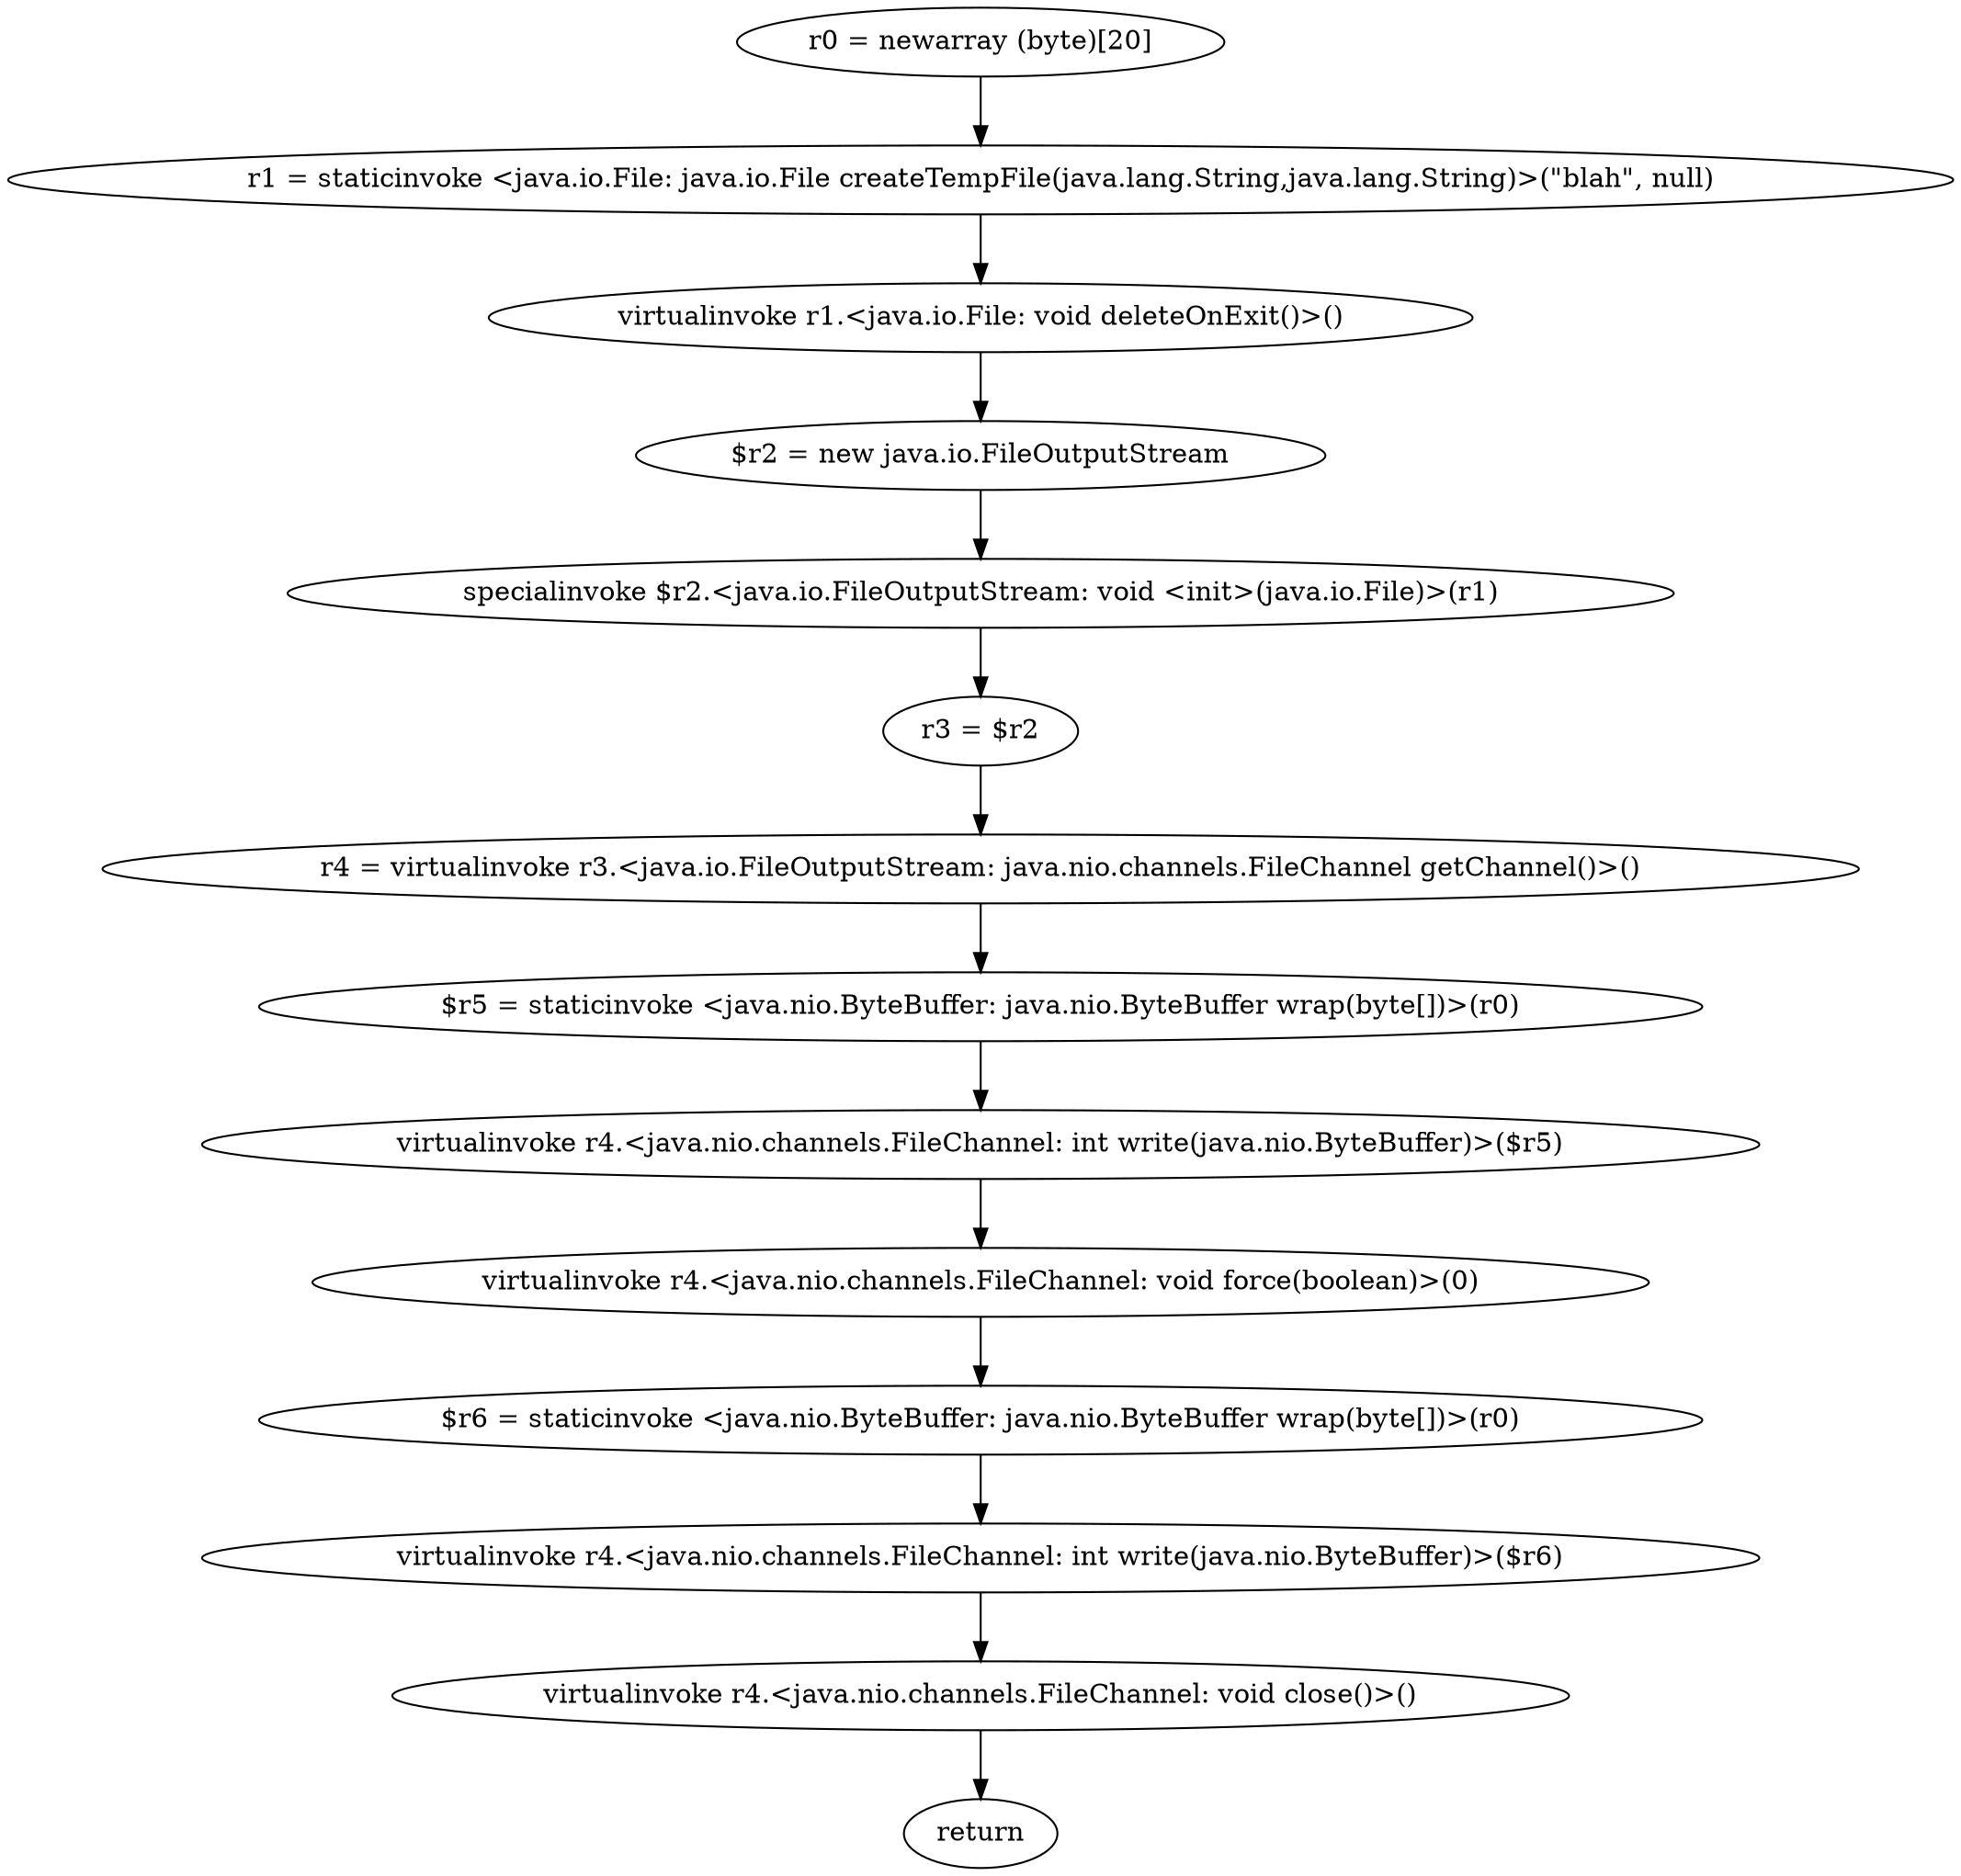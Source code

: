 digraph "unitGraph" {
    "r0 = newarray (byte)[20]"
    "r1 = staticinvoke <java.io.File: java.io.File createTempFile(java.lang.String,java.lang.String)>(\"blah\", null)"
    "virtualinvoke r1.<java.io.File: void deleteOnExit()>()"
    "$r2 = new java.io.FileOutputStream"
    "specialinvoke $r2.<java.io.FileOutputStream: void <init>(java.io.File)>(r1)"
    "r3 = $r2"
    "r4 = virtualinvoke r3.<java.io.FileOutputStream: java.nio.channels.FileChannel getChannel()>()"
    "$r5 = staticinvoke <java.nio.ByteBuffer: java.nio.ByteBuffer wrap(byte[])>(r0)"
    "virtualinvoke r4.<java.nio.channels.FileChannel: int write(java.nio.ByteBuffer)>($r5)"
    "virtualinvoke r4.<java.nio.channels.FileChannel: void force(boolean)>(0)"
    "$r6 = staticinvoke <java.nio.ByteBuffer: java.nio.ByteBuffer wrap(byte[])>(r0)"
    "virtualinvoke r4.<java.nio.channels.FileChannel: int write(java.nio.ByteBuffer)>($r6)"
    "virtualinvoke r4.<java.nio.channels.FileChannel: void close()>()"
    "return"
    "r0 = newarray (byte)[20]"->"r1 = staticinvoke <java.io.File: java.io.File createTempFile(java.lang.String,java.lang.String)>(\"blah\", null)";
    "r1 = staticinvoke <java.io.File: java.io.File createTempFile(java.lang.String,java.lang.String)>(\"blah\", null)"->"virtualinvoke r1.<java.io.File: void deleteOnExit()>()";
    "virtualinvoke r1.<java.io.File: void deleteOnExit()>()"->"$r2 = new java.io.FileOutputStream";
    "$r2 = new java.io.FileOutputStream"->"specialinvoke $r2.<java.io.FileOutputStream: void <init>(java.io.File)>(r1)";
    "specialinvoke $r2.<java.io.FileOutputStream: void <init>(java.io.File)>(r1)"->"r3 = $r2";
    "r3 = $r2"->"r4 = virtualinvoke r3.<java.io.FileOutputStream: java.nio.channels.FileChannel getChannel()>()";
    "r4 = virtualinvoke r3.<java.io.FileOutputStream: java.nio.channels.FileChannel getChannel()>()"->"$r5 = staticinvoke <java.nio.ByteBuffer: java.nio.ByteBuffer wrap(byte[])>(r0)";
    "$r5 = staticinvoke <java.nio.ByteBuffer: java.nio.ByteBuffer wrap(byte[])>(r0)"->"virtualinvoke r4.<java.nio.channels.FileChannel: int write(java.nio.ByteBuffer)>($r5)";
    "virtualinvoke r4.<java.nio.channels.FileChannel: int write(java.nio.ByteBuffer)>($r5)"->"virtualinvoke r4.<java.nio.channels.FileChannel: void force(boolean)>(0)";
    "virtualinvoke r4.<java.nio.channels.FileChannel: void force(boolean)>(0)"->"$r6 = staticinvoke <java.nio.ByteBuffer: java.nio.ByteBuffer wrap(byte[])>(r0)";
    "$r6 = staticinvoke <java.nio.ByteBuffer: java.nio.ByteBuffer wrap(byte[])>(r0)"->"virtualinvoke r4.<java.nio.channels.FileChannel: int write(java.nio.ByteBuffer)>($r6)";
    "virtualinvoke r4.<java.nio.channels.FileChannel: int write(java.nio.ByteBuffer)>($r6)"->"virtualinvoke r4.<java.nio.channels.FileChannel: void close()>()";
    "virtualinvoke r4.<java.nio.channels.FileChannel: void close()>()"->"return";
}
